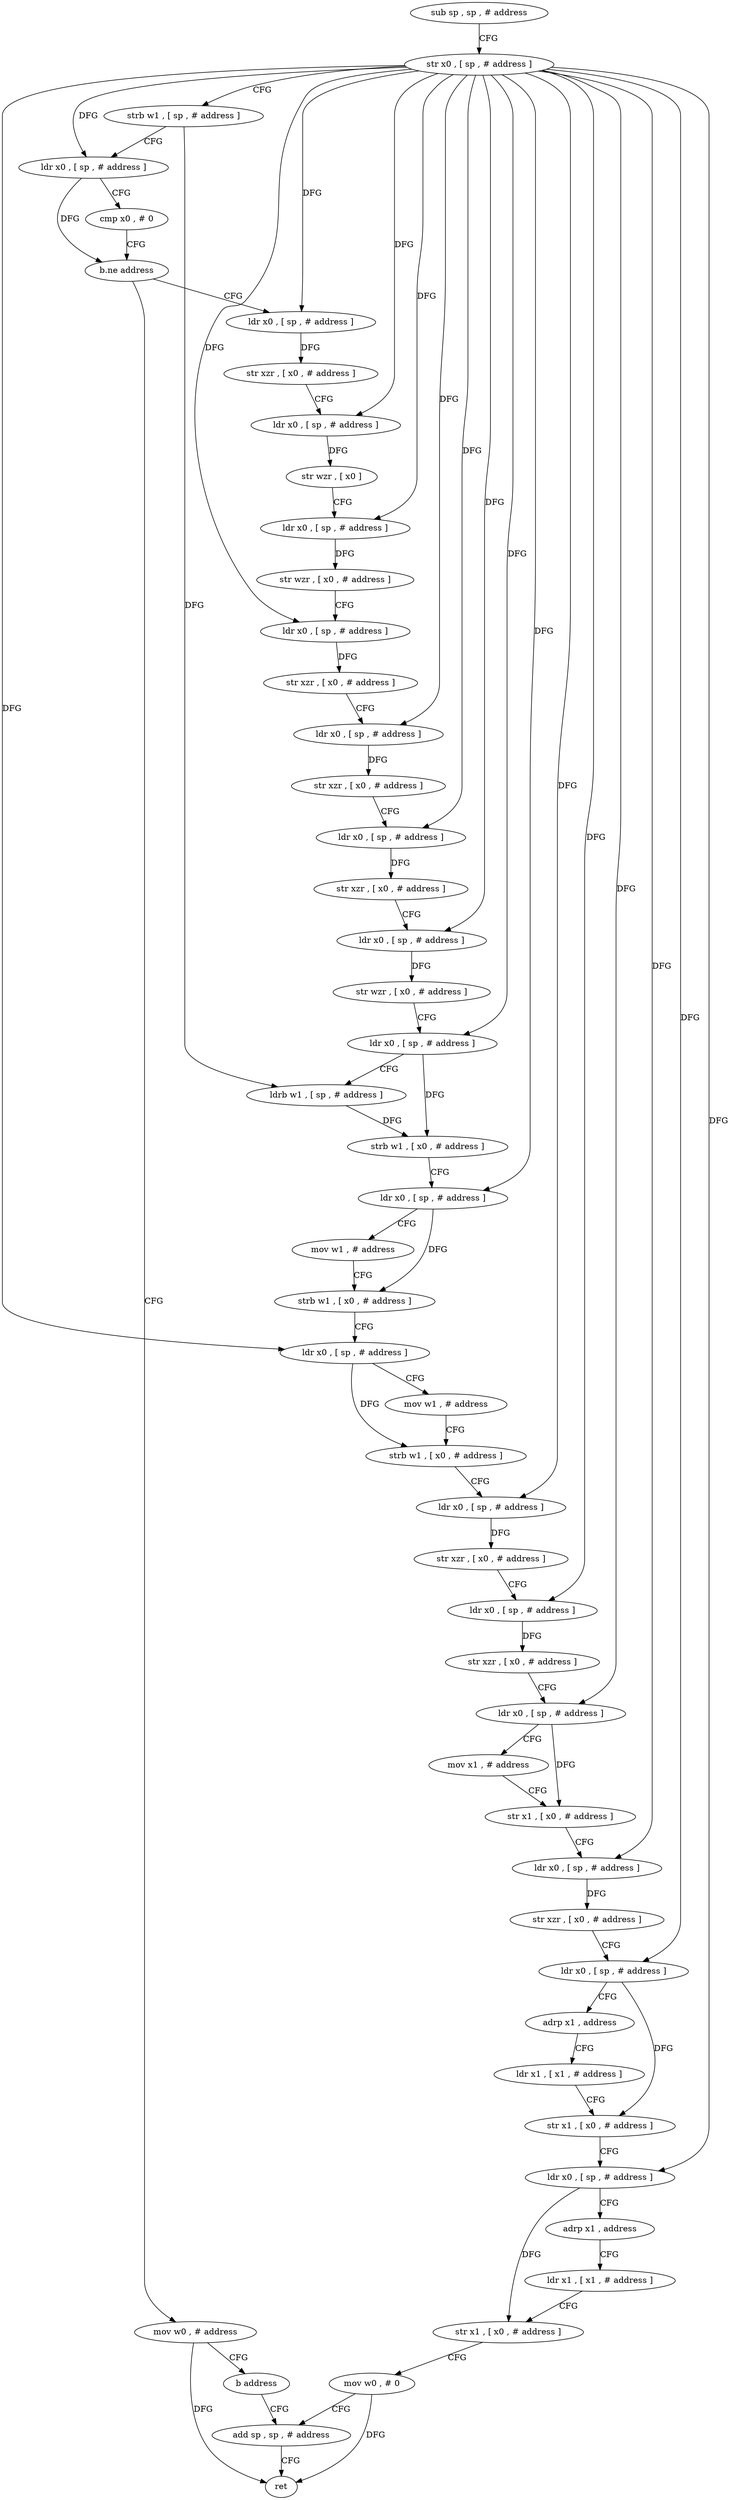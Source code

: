 digraph "func" {
"4347172" [label = "sub sp , sp , # address" ]
"4347176" [label = "str x0 , [ sp , # address ]" ]
"4347180" [label = "strb w1 , [ sp , # address ]" ]
"4347184" [label = "ldr x0 , [ sp , # address ]" ]
"4347188" [label = "cmp x0 , # 0" ]
"4347192" [label = "b.ne address" ]
"4347204" [label = "ldr x0 , [ sp , # address ]" ]
"4347196" [label = "mov w0 , # address" ]
"4347208" [label = "str xzr , [ x0 , # address ]" ]
"4347212" [label = "ldr x0 , [ sp , # address ]" ]
"4347216" [label = "str wzr , [ x0 ]" ]
"4347220" [label = "ldr x0 , [ sp , # address ]" ]
"4347224" [label = "str wzr , [ x0 , # address ]" ]
"4347228" [label = "ldr x0 , [ sp , # address ]" ]
"4347232" [label = "str xzr , [ x0 , # address ]" ]
"4347236" [label = "ldr x0 , [ sp , # address ]" ]
"4347240" [label = "str xzr , [ x0 , # address ]" ]
"4347244" [label = "ldr x0 , [ sp , # address ]" ]
"4347248" [label = "str xzr , [ x0 , # address ]" ]
"4347252" [label = "ldr x0 , [ sp , # address ]" ]
"4347256" [label = "str wzr , [ x0 , # address ]" ]
"4347260" [label = "ldr x0 , [ sp , # address ]" ]
"4347264" [label = "ldrb w1 , [ sp , # address ]" ]
"4347268" [label = "strb w1 , [ x0 , # address ]" ]
"4347272" [label = "ldr x0 , [ sp , # address ]" ]
"4347276" [label = "mov w1 , # address" ]
"4347280" [label = "strb w1 , [ x0 , # address ]" ]
"4347284" [label = "ldr x0 , [ sp , # address ]" ]
"4347288" [label = "mov w1 , # address" ]
"4347292" [label = "strb w1 , [ x0 , # address ]" ]
"4347296" [label = "ldr x0 , [ sp , # address ]" ]
"4347300" [label = "str xzr , [ x0 , # address ]" ]
"4347304" [label = "ldr x0 , [ sp , # address ]" ]
"4347308" [label = "str xzr , [ x0 , # address ]" ]
"4347312" [label = "ldr x0 , [ sp , # address ]" ]
"4347316" [label = "mov x1 , # address" ]
"4347320" [label = "str x1 , [ x0 , # address ]" ]
"4347324" [label = "ldr x0 , [ sp , # address ]" ]
"4347328" [label = "str xzr , [ x0 , # address ]" ]
"4347332" [label = "ldr x0 , [ sp , # address ]" ]
"4347336" [label = "adrp x1 , address" ]
"4347340" [label = "ldr x1 , [ x1 , # address ]" ]
"4347344" [label = "str x1 , [ x0 , # address ]" ]
"4347348" [label = "ldr x0 , [ sp , # address ]" ]
"4347352" [label = "adrp x1 , address" ]
"4347356" [label = "ldr x1 , [ x1 , # address ]" ]
"4347360" [label = "str x1 , [ x0 , # address ]" ]
"4347364" [label = "mov w0 , # 0" ]
"4347368" [label = "add sp , sp , # address" ]
"4347200" [label = "b address" ]
"4347372" [label = "ret" ]
"4347172" -> "4347176" [ label = "CFG" ]
"4347176" -> "4347180" [ label = "CFG" ]
"4347176" -> "4347184" [ label = "DFG" ]
"4347176" -> "4347204" [ label = "DFG" ]
"4347176" -> "4347212" [ label = "DFG" ]
"4347176" -> "4347220" [ label = "DFG" ]
"4347176" -> "4347228" [ label = "DFG" ]
"4347176" -> "4347236" [ label = "DFG" ]
"4347176" -> "4347244" [ label = "DFG" ]
"4347176" -> "4347252" [ label = "DFG" ]
"4347176" -> "4347260" [ label = "DFG" ]
"4347176" -> "4347272" [ label = "DFG" ]
"4347176" -> "4347284" [ label = "DFG" ]
"4347176" -> "4347296" [ label = "DFG" ]
"4347176" -> "4347304" [ label = "DFG" ]
"4347176" -> "4347312" [ label = "DFG" ]
"4347176" -> "4347324" [ label = "DFG" ]
"4347176" -> "4347332" [ label = "DFG" ]
"4347176" -> "4347348" [ label = "DFG" ]
"4347180" -> "4347184" [ label = "CFG" ]
"4347180" -> "4347264" [ label = "DFG" ]
"4347184" -> "4347188" [ label = "CFG" ]
"4347184" -> "4347192" [ label = "DFG" ]
"4347188" -> "4347192" [ label = "CFG" ]
"4347192" -> "4347204" [ label = "CFG" ]
"4347192" -> "4347196" [ label = "CFG" ]
"4347204" -> "4347208" [ label = "DFG" ]
"4347196" -> "4347200" [ label = "CFG" ]
"4347196" -> "4347372" [ label = "DFG" ]
"4347208" -> "4347212" [ label = "CFG" ]
"4347212" -> "4347216" [ label = "DFG" ]
"4347216" -> "4347220" [ label = "CFG" ]
"4347220" -> "4347224" [ label = "DFG" ]
"4347224" -> "4347228" [ label = "CFG" ]
"4347228" -> "4347232" [ label = "DFG" ]
"4347232" -> "4347236" [ label = "CFG" ]
"4347236" -> "4347240" [ label = "DFG" ]
"4347240" -> "4347244" [ label = "CFG" ]
"4347244" -> "4347248" [ label = "DFG" ]
"4347248" -> "4347252" [ label = "CFG" ]
"4347252" -> "4347256" [ label = "DFG" ]
"4347256" -> "4347260" [ label = "CFG" ]
"4347260" -> "4347264" [ label = "CFG" ]
"4347260" -> "4347268" [ label = "DFG" ]
"4347264" -> "4347268" [ label = "DFG" ]
"4347268" -> "4347272" [ label = "CFG" ]
"4347272" -> "4347276" [ label = "CFG" ]
"4347272" -> "4347280" [ label = "DFG" ]
"4347276" -> "4347280" [ label = "CFG" ]
"4347280" -> "4347284" [ label = "CFG" ]
"4347284" -> "4347288" [ label = "CFG" ]
"4347284" -> "4347292" [ label = "DFG" ]
"4347288" -> "4347292" [ label = "CFG" ]
"4347292" -> "4347296" [ label = "CFG" ]
"4347296" -> "4347300" [ label = "DFG" ]
"4347300" -> "4347304" [ label = "CFG" ]
"4347304" -> "4347308" [ label = "DFG" ]
"4347308" -> "4347312" [ label = "CFG" ]
"4347312" -> "4347316" [ label = "CFG" ]
"4347312" -> "4347320" [ label = "DFG" ]
"4347316" -> "4347320" [ label = "CFG" ]
"4347320" -> "4347324" [ label = "CFG" ]
"4347324" -> "4347328" [ label = "DFG" ]
"4347328" -> "4347332" [ label = "CFG" ]
"4347332" -> "4347336" [ label = "CFG" ]
"4347332" -> "4347344" [ label = "DFG" ]
"4347336" -> "4347340" [ label = "CFG" ]
"4347340" -> "4347344" [ label = "CFG" ]
"4347344" -> "4347348" [ label = "CFG" ]
"4347348" -> "4347352" [ label = "CFG" ]
"4347348" -> "4347360" [ label = "DFG" ]
"4347352" -> "4347356" [ label = "CFG" ]
"4347356" -> "4347360" [ label = "CFG" ]
"4347360" -> "4347364" [ label = "CFG" ]
"4347364" -> "4347368" [ label = "CFG" ]
"4347364" -> "4347372" [ label = "DFG" ]
"4347368" -> "4347372" [ label = "CFG" ]
"4347200" -> "4347368" [ label = "CFG" ]
}
